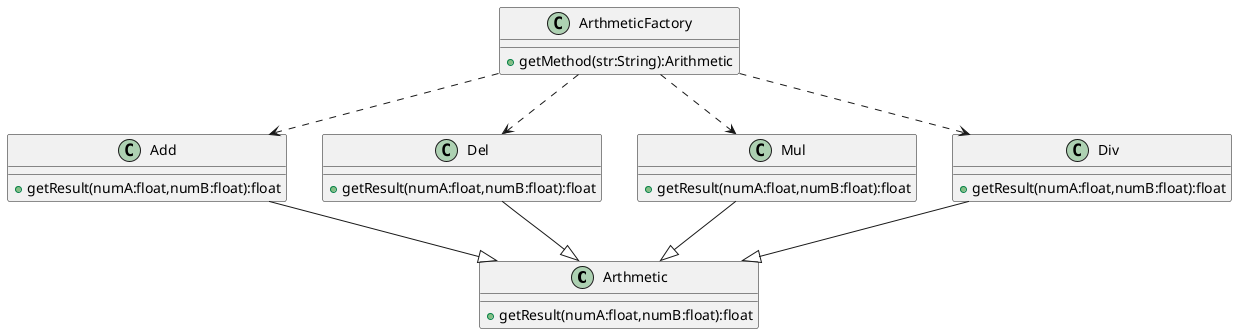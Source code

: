 @startuml 1_3

class Arthmetic
{
	+getResult(numA:float,numB:float):float
}

class Add
{
  +getResult(numA:float,numB:float):float
}

class Del
{
  +getResult(numA:float,numB:float):float
}

class Mul
{
  +getResult(numA:float,numB:float):float
}

class Div
{
  +getResult(numA:float,numB:float):float
}

class ArthmeticFactory
{
  +getMethod(str:String):Arithmetic
}

ArthmeticFactory ..>Add
ArthmeticFactory ..>Div
ArthmeticFactory ..>Mul
ArthmeticFactory ..>Del

Add --|>Arthmetic
Del --|>Arthmetic
Mul --|>Arthmetic
Div --|>Arthmetic


@enduml